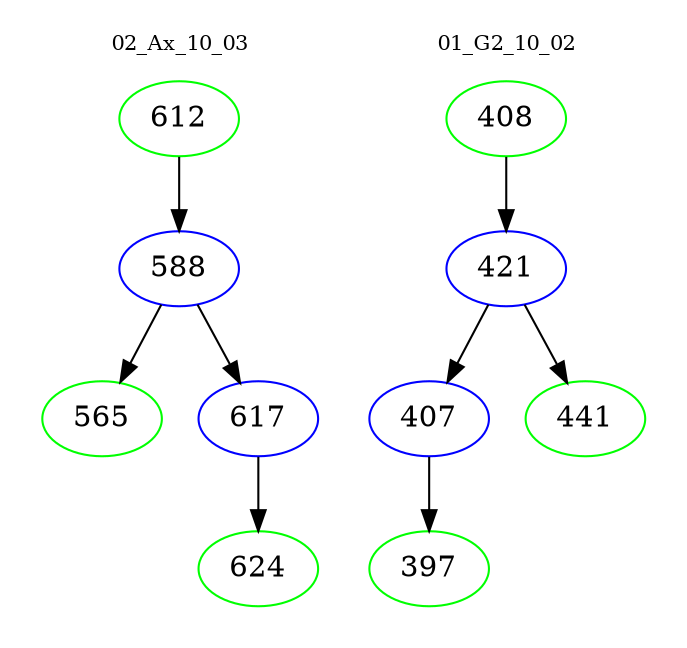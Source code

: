 digraph{
subgraph cluster_0 {
color = white
label = "02_Ax_10_03";
fontsize=10;
T0_612 [label="612", color="green"]
T0_612 -> T0_588 [color="black"]
T0_588 [label="588", color="blue"]
T0_588 -> T0_565 [color="black"]
T0_565 [label="565", color="green"]
T0_588 -> T0_617 [color="black"]
T0_617 [label="617", color="blue"]
T0_617 -> T0_624 [color="black"]
T0_624 [label="624", color="green"]
}
subgraph cluster_1 {
color = white
label = "01_G2_10_02";
fontsize=10;
T1_408 [label="408", color="green"]
T1_408 -> T1_421 [color="black"]
T1_421 [label="421", color="blue"]
T1_421 -> T1_407 [color="black"]
T1_407 [label="407", color="blue"]
T1_407 -> T1_397 [color="black"]
T1_397 [label="397", color="green"]
T1_421 -> T1_441 [color="black"]
T1_441 [label="441", color="green"]
}
}
